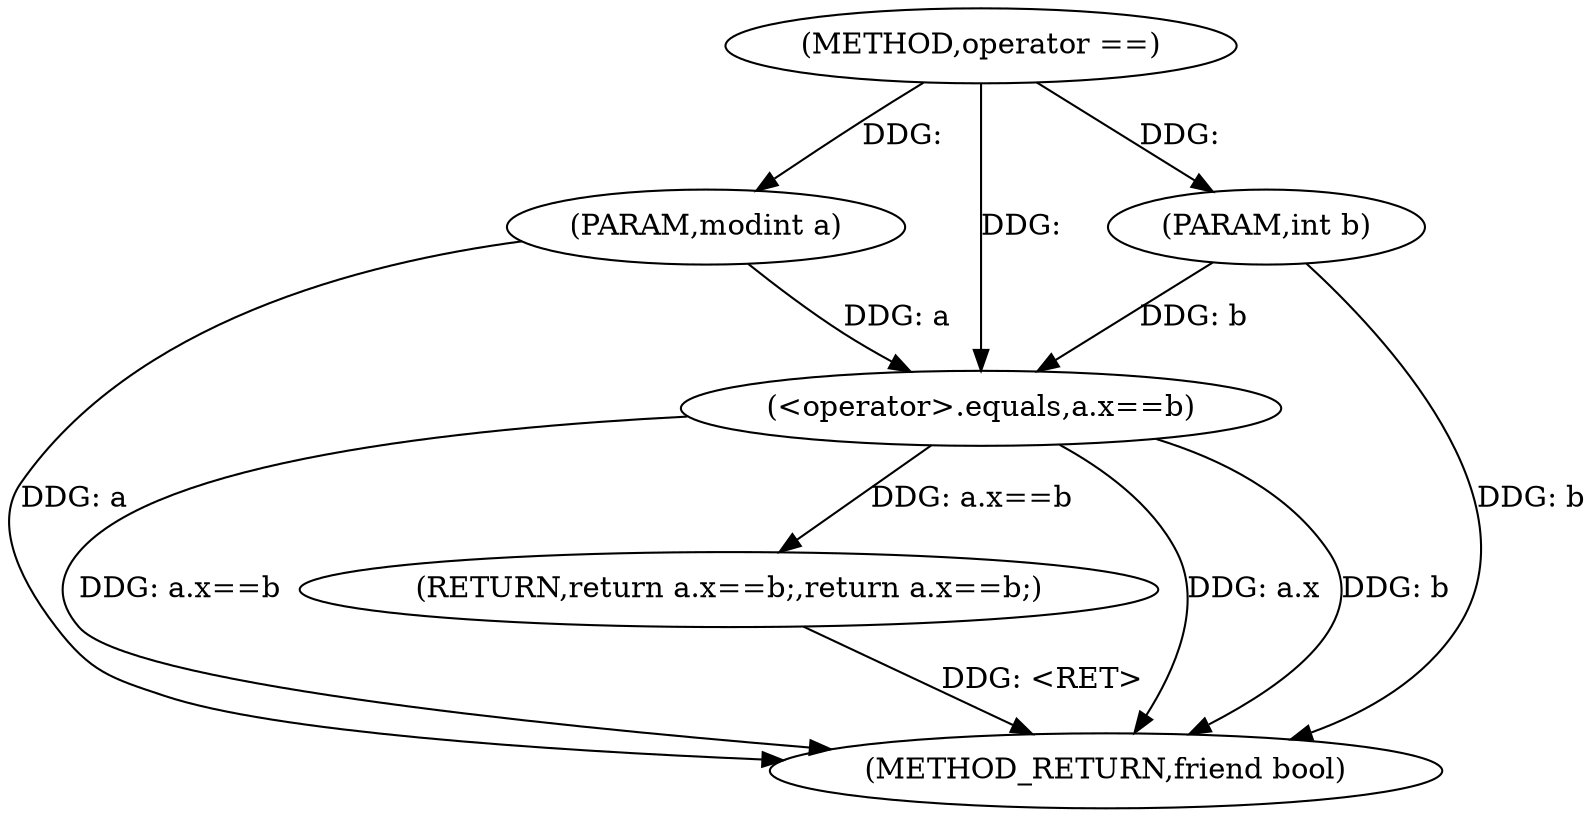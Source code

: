 digraph "operator ==" {  
"1000451" [label = "(METHOD,operator ==)" ]
"1000461" [label = "(METHOD_RETURN,friend bool)" ]
"1000452" [label = "(PARAM,modint a)" ]
"1000453" [label = "(PARAM,int b)" ]
"1000455" [label = "(RETURN,return a.x==b;,return a.x==b;)" ]
"1000456" [label = "(<operator>.equals,a.x==b)" ]
  "1000455" -> "1000461"  [ label = "DDG: <RET>"] 
  "1000452" -> "1000461"  [ label = "DDG: a"] 
  "1000453" -> "1000461"  [ label = "DDG: b"] 
  "1000456" -> "1000461"  [ label = "DDG: a.x"] 
  "1000456" -> "1000461"  [ label = "DDG: b"] 
  "1000456" -> "1000461"  [ label = "DDG: a.x==b"] 
  "1000451" -> "1000452"  [ label = "DDG: "] 
  "1000451" -> "1000453"  [ label = "DDG: "] 
  "1000456" -> "1000455"  [ label = "DDG: a.x==b"] 
  "1000452" -> "1000456"  [ label = "DDG: a"] 
  "1000453" -> "1000456"  [ label = "DDG: b"] 
  "1000451" -> "1000456"  [ label = "DDG: "] 
}
